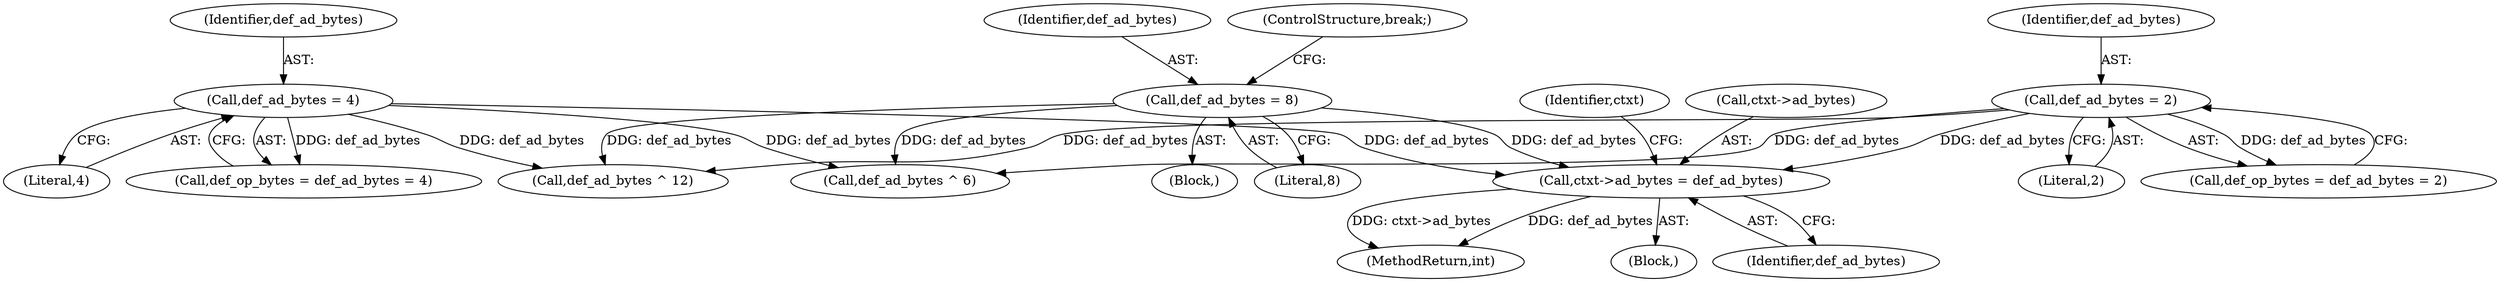digraph "0_linux_a430c9166312e1aa3d80bce32374233bdbfeba32@pointer" {
"1000265" [label="(Call,ctxt->ad_bytes = def_ad_bytes)"];
"1000238" [label="(Call,def_ad_bytes = 2)"];
"1000253" [label="(Call,def_ad_bytes = 8)"];
"1000245" [label="(Call,def_ad_bytes = 4)"];
"1000246" [label="(Identifier,def_ad_bytes)"];
"1000265" [label="(Call,ctxt->ad_bytes = def_ad_bytes)"];
"1000253" [label="(Call,def_ad_bytes = 8)"];
"1000266" [label="(Call,ctxt->ad_bytes)"];
"1000254" [label="(Identifier,def_ad_bytes)"];
"1000239" [label="(Identifier,def_ad_bytes)"];
"1000232" [label="(Block,)"];
"1000275" [label="(Identifier,ctxt)"];
"1000310" [label="(Call,def_ad_bytes ^ 6)"];
"1000240" [label="(Literal,2)"];
"1001017" [label="(MethodReturn,int)"];
"1000133" [label="(Block,)"];
"1000238" [label="(Call,def_ad_bytes = 2)"];
"1000236" [label="(Call,def_op_bytes = def_ad_bytes = 2)"];
"1000247" [label="(Literal,4)"];
"1000269" [label="(Identifier,def_ad_bytes)"];
"1000255" [label="(Literal,8)"];
"1000256" [label="(ControlStructure,break;)"];
"1000245" [label="(Call,def_ad_bytes = 4)"];
"1000243" [label="(Call,def_op_bytes = def_ad_bytes = 4)"];
"1000302" [label="(Call,def_ad_bytes ^ 12)"];
"1000265" -> "1000133"  [label="AST: "];
"1000265" -> "1000269"  [label="CFG: "];
"1000266" -> "1000265"  [label="AST: "];
"1000269" -> "1000265"  [label="AST: "];
"1000275" -> "1000265"  [label="CFG: "];
"1000265" -> "1001017"  [label="DDG: def_ad_bytes"];
"1000265" -> "1001017"  [label="DDG: ctxt->ad_bytes"];
"1000238" -> "1000265"  [label="DDG: def_ad_bytes"];
"1000253" -> "1000265"  [label="DDG: def_ad_bytes"];
"1000245" -> "1000265"  [label="DDG: def_ad_bytes"];
"1000238" -> "1000236"  [label="AST: "];
"1000238" -> "1000240"  [label="CFG: "];
"1000239" -> "1000238"  [label="AST: "];
"1000240" -> "1000238"  [label="AST: "];
"1000236" -> "1000238"  [label="CFG: "];
"1000238" -> "1000236"  [label="DDG: def_ad_bytes"];
"1000238" -> "1000302"  [label="DDG: def_ad_bytes"];
"1000238" -> "1000310"  [label="DDG: def_ad_bytes"];
"1000253" -> "1000232"  [label="AST: "];
"1000253" -> "1000255"  [label="CFG: "];
"1000254" -> "1000253"  [label="AST: "];
"1000255" -> "1000253"  [label="AST: "];
"1000256" -> "1000253"  [label="CFG: "];
"1000253" -> "1000302"  [label="DDG: def_ad_bytes"];
"1000253" -> "1000310"  [label="DDG: def_ad_bytes"];
"1000245" -> "1000243"  [label="AST: "];
"1000245" -> "1000247"  [label="CFG: "];
"1000246" -> "1000245"  [label="AST: "];
"1000247" -> "1000245"  [label="AST: "];
"1000243" -> "1000245"  [label="CFG: "];
"1000245" -> "1000243"  [label="DDG: def_ad_bytes"];
"1000245" -> "1000302"  [label="DDG: def_ad_bytes"];
"1000245" -> "1000310"  [label="DDG: def_ad_bytes"];
}
